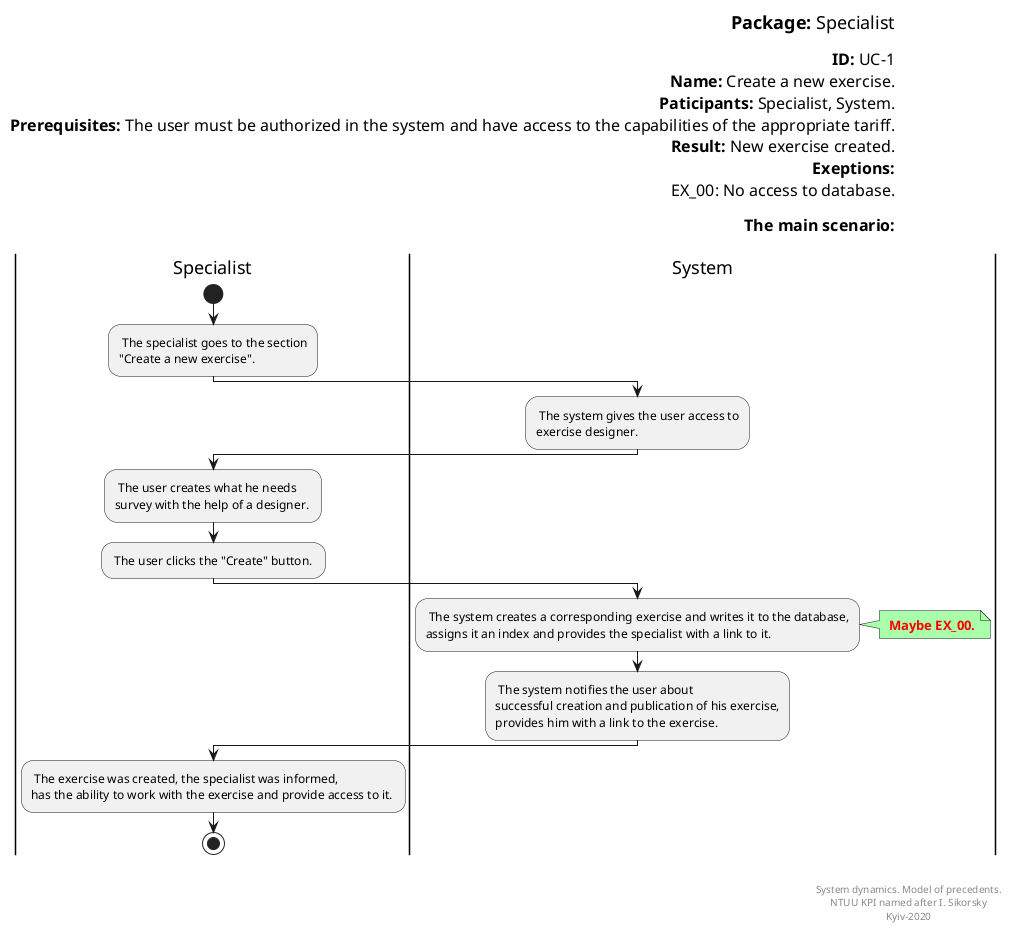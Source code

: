 @startuml interviewerPollCreating
left header
<font color=000 size=18><b>Package:</b> Specialist

<font color=000 size=16><b>ID:</b> UC-1
<font color=000 size=16><b>Name:</b> Create a new exercise.
<font color=000 size=16><b>Paticipants:</b> Specialist, System.
<font color=000 size=16><b>Prerequisites:</b> The user must be authorized in the system and have access to the capabilities of the appropriate tariff.
<font color=000 size=16><b>Result:</b> New exercise created.
<font color=000 size=16><b>Exeptions:</b>
<font color=000 size=16> EX_00: No access to database.

<font color=000 size=16><b>The main scenario:</b>

end header

|Specialist|
start
: The specialist goes to the section
"Create a new exercise".;
|System|
: The system gives the user access to
exercise designer.;

|Specialist|

: The user creates what he needs
survey with the help of a designer. ;

: The user clicks the "Create" button. ;

|System|

: The system creates a corresponding exercise and writes it to the database,
assigns it an index and provides the specialist with a link to it.;

note right #aaffaa
<font color=red><b> Maybe EX_00.
end note

: The system notifies the user about
successful creation and publication of his exercise,
provides him with a link to the exercise. ;

|Specialist|

: The exercise was created, the specialist was informed,
has the ability to work with the exercise and provide access to it. ;


stop;

right footer


System dynamics. Model of precedents.
NTUU KPI named after I. Sikorsky
Kyiv-2020
end footer

@enduml
